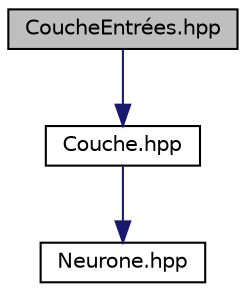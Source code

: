 digraph "CoucheEntrées.hpp"
{
 // LATEX_PDF_SIZE
  edge [fontname="Helvetica",fontsize="10",labelfontname="Helvetica",labelfontsize="10"];
  node [fontname="Helvetica",fontsize="10",shape=record];
  Node1 [label="CoucheEntrées.hpp",height=0.2,width=0.4,color="black", fillcolor="grey75", style="filled", fontcolor="black",tooltip="C'est un classe qui permet de créer les couches cachées du réseau, ainsi que de définir leur biais."];
  Node1 -> Node2 [color="midnightblue",fontsize="10",style="solid"];
  Node2 [label="Couche.hpp",height=0.2,width=0.4,color="black", fillcolor="white", style="filled",URL="$_couche_8hpp.html",tooltip="Les propriétés d'une couche : son nombre de neurones ainsi que sa fonction d'activation."];
  Node2 -> Node3 [color="midnightblue",fontsize="10",style="solid"];
  Node3 [label="Neurone.hpp",height=0.2,width=0.4,color="black", fillcolor="white", style="filled",URL="$_neurone_8hpp.html",tooltip="Les propritées d'un neurone : son indice et so valeur."];
}
